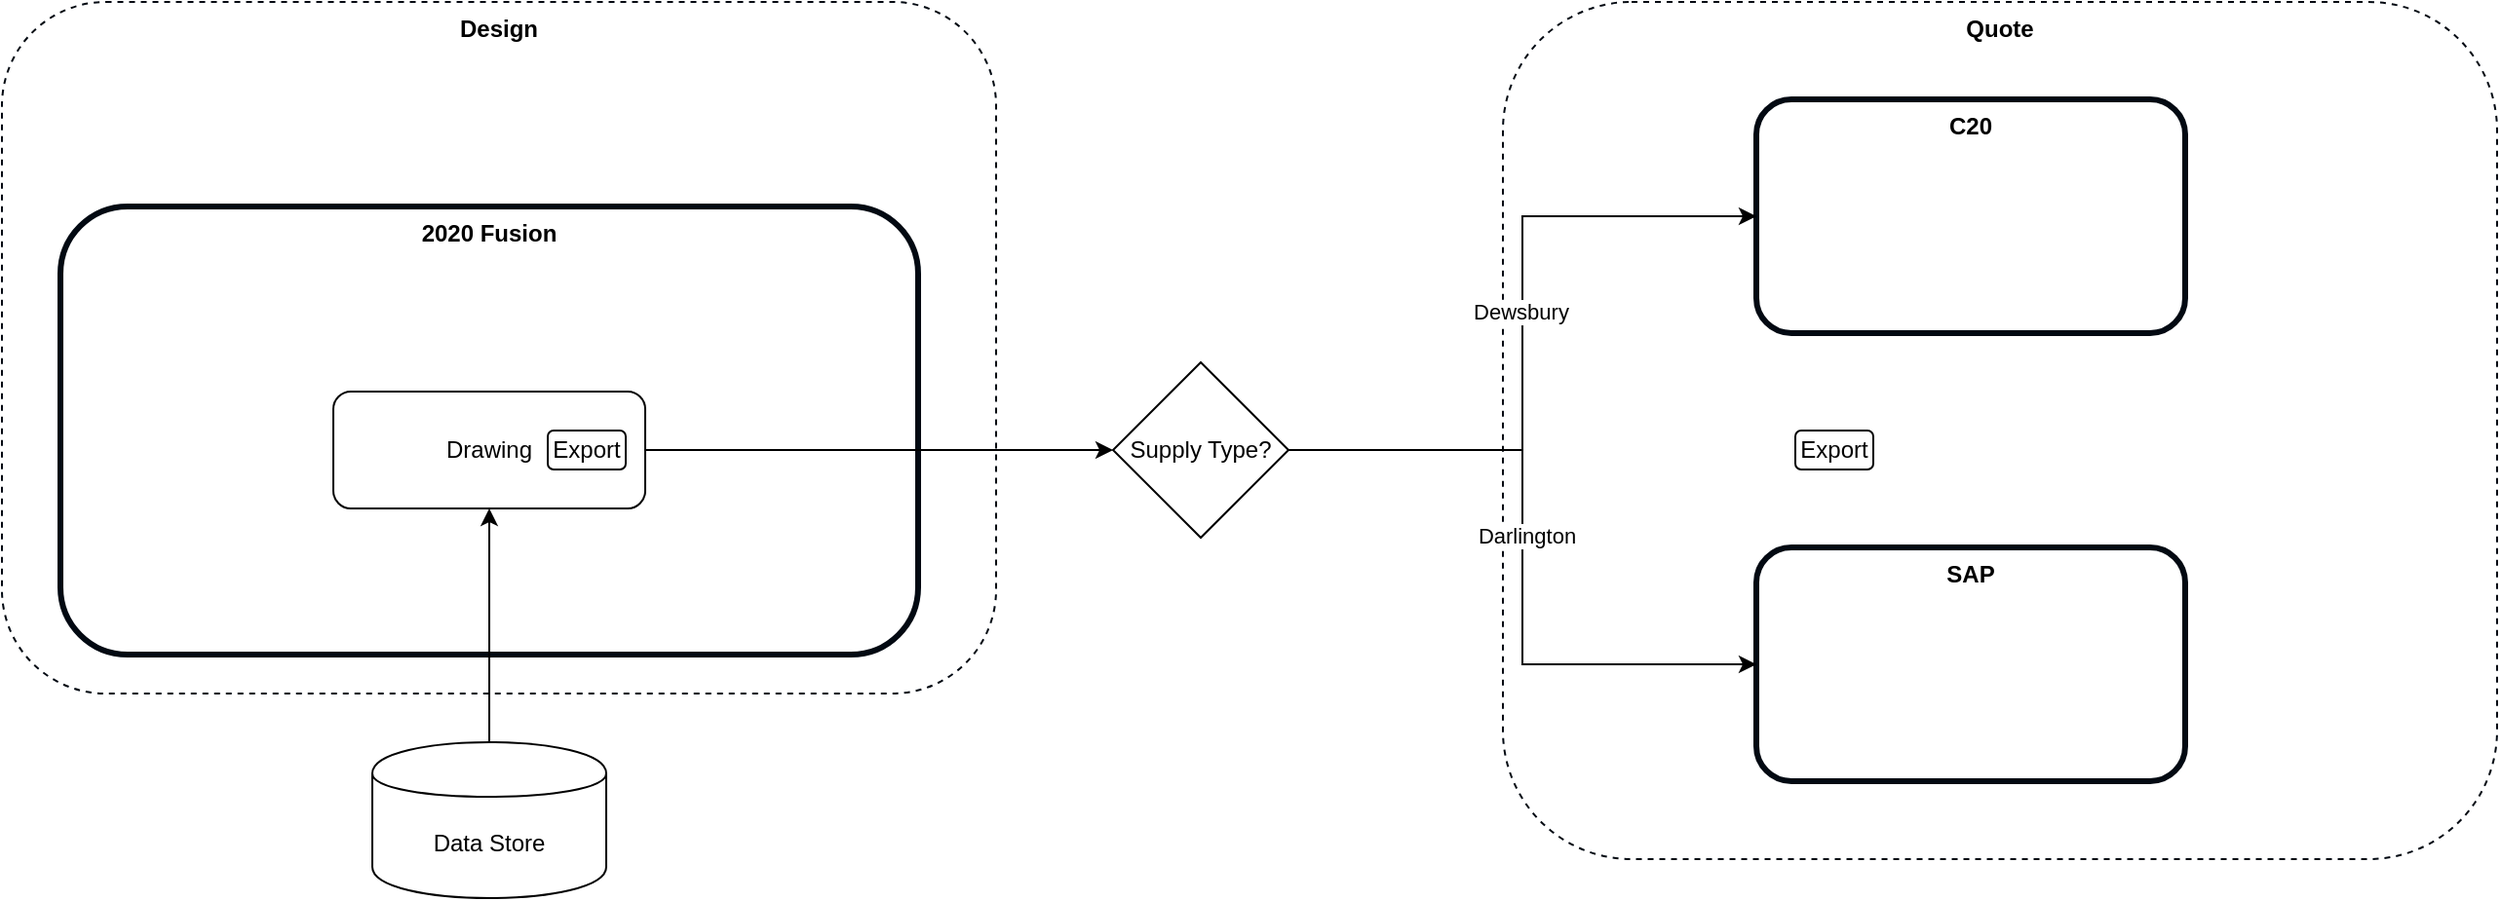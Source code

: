 <mxfile version="13.0.2" type="github" pages="2">
  <diagram id="XcN89VJ8-E59YlMSc6sj" name="Push">
    <mxGraphModel dx="1992" dy="537" grid="1" gridSize="10" guides="1" tooltips="1" connect="1" arrows="1" fold="1" page="1" pageScale="1" pageWidth="827" pageHeight="1169" math="0" shadow="0">
      <root>
        <mxCell id="0" />
        <mxCell id="1" parent="0" />
        <mxCell id="g8y76FjbUr4OuU0xO4hQ-1" value="&lt;b&gt;Design&lt;/b&gt;" style="rounded=1;whiteSpace=wrap;html=1;verticalAlign=top;strokeWidth=1;strokeColor=#020912;dashed=1;" vertex="1" parent="1">
          <mxGeometry x="-380" y="90" width="510" height="355" as="geometry" />
        </mxCell>
        <mxCell id="g8y76FjbUr4OuU0xO4hQ-2" value="&lt;b&gt;2020 Fusion&lt;/b&gt;" style="rounded=1;whiteSpace=wrap;html=1;verticalAlign=top;strokeWidth=3;strokeColor=#020912;" vertex="1" parent="1">
          <mxGeometry x="-350" y="195" width="440" height="230" as="geometry" />
        </mxCell>
        <mxCell id="g8y76FjbUr4OuU0xO4hQ-24" style="edgeStyle=orthogonalEdgeStyle;rounded=0;orthogonalLoop=1;jettySize=auto;html=1;exitX=1;exitY=0.5;exitDx=0;exitDy=0;entryX=0;entryY=0.5;entryDx=0;entryDy=0;" edge="1" parent="1" source="g8y76FjbUr4OuU0xO4hQ-7" target="g8y76FjbUr4OuU0xO4hQ-23">
          <mxGeometry relative="1" as="geometry" />
        </mxCell>
        <mxCell id="g8y76FjbUr4OuU0xO4hQ-7" value="Drawing" style="rounded=1;whiteSpace=wrap;html=1;" vertex="1" parent="1">
          <mxGeometry x="-210" y="290" width="160" height="60" as="geometry" />
        </mxCell>
        <mxCell id="g8y76FjbUr4OuU0xO4hQ-8" value="Export" style="rounded=1;whiteSpace=wrap;html=1;" vertex="1" parent="1">
          <mxGeometry x="-100" y="310" width="40" height="20" as="geometry" />
        </mxCell>
        <mxCell id="g8y76FjbUr4OuU0xO4hQ-9" value="&lt;b&gt;Quote&lt;/b&gt;" style="rounded=1;whiteSpace=wrap;html=1;verticalAlign=top;strokeWidth=1;strokeColor=#020912;dashed=1;" vertex="1" parent="1">
          <mxGeometry x="390" y="90" width="510" height="440" as="geometry" />
        </mxCell>
        <mxCell id="g8y76FjbUr4OuU0xO4hQ-16" value="Export" style="rounded=1;whiteSpace=wrap;html=1;" vertex="1" parent="1">
          <mxGeometry x="540" y="310" width="40" height="20" as="geometry" />
        </mxCell>
        <mxCell id="g8y76FjbUr4OuU0xO4hQ-17" value="&lt;b&gt;C20&lt;/b&gt;" style="rounded=1;whiteSpace=wrap;html=1;verticalAlign=top;strokeWidth=3;strokeColor=#020912;" vertex="1" parent="1">
          <mxGeometry x="520" y="140" width="220" height="120" as="geometry" />
        </mxCell>
        <mxCell id="g8y76FjbUr4OuU0xO4hQ-19" style="edgeStyle=orthogonalEdgeStyle;rounded=0;orthogonalLoop=1;jettySize=auto;html=1;" edge="1" parent="1" source="g8y76FjbUr4OuU0xO4hQ-18" target="g8y76FjbUr4OuU0xO4hQ-7">
          <mxGeometry relative="1" as="geometry" />
        </mxCell>
        <mxCell id="g8y76FjbUr4OuU0xO4hQ-18" value="Data Store" style="shape=cylinder;whiteSpace=wrap;html=1;boundedLbl=1;backgroundOutline=1;" vertex="1" parent="1">
          <mxGeometry x="-190" y="470" width="120" height="80" as="geometry" />
        </mxCell>
        <mxCell id="g8y76FjbUr4OuU0xO4hQ-21" value="&lt;b&gt;SAP&lt;/b&gt;" style="rounded=1;whiteSpace=wrap;html=1;verticalAlign=top;strokeWidth=3;strokeColor=#020912;" vertex="1" parent="1">
          <mxGeometry x="520" y="370" width="220" height="120" as="geometry" />
        </mxCell>
        <mxCell id="g8y76FjbUr4OuU0xO4hQ-25" style="edgeStyle=orthogonalEdgeStyle;rounded=0;orthogonalLoop=1;jettySize=auto;html=1;exitX=1;exitY=0.5;exitDx=0;exitDy=0;entryX=0;entryY=0.5;entryDx=0;entryDy=0;" edge="1" parent="1" source="g8y76FjbUr4OuU0xO4hQ-23" target="g8y76FjbUr4OuU0xO4hQ-17">
          <mxGeometry relative="1" as="geometry" />
        </mxCell>
        <mxCell id="g8y76FjbUr4OuU0xO4hQ-27" value="Dewsbury" style="edgeLabel;html=1;align=center;verticalAlign=middle;resizable=0;points=[];" vertex="1" connectable="0" parent="g8y76FjbUr4OuU0xO4hQ-25">
          <mxGeometry x="0.06" y="1" relative="1" as="geometry">
            <mxPoint as="offset" />
          </mxGeometry>
        </mxCell>
        <mxCell id="g8y76FjbUr4OuU0xO4hQ-26" style="edgeStyle=orthogonalEdgeStyle;rounded=0;orthogonalLoop=1;jettySize=auto;html=1;exitX=1;exitY=0.5;exitDx=0;exitDy=0;entryX=0;entryY=0.5;entryDx=0;entryDy=0;" edge="1" parent="1" source="g8y76FjbUr4OuU0xO4hQ-23" target="g8y76FjbUr4OuU0xO4hQ-21">
          <mxGeometry relative="1" as="geometry" />
        </mxCell>
        <mxCell id="g8y76FjbUr4OuU0xO4hQ-28" value="Darlington" style="edgeLabel;html=1;align=center;verticalAlign=middle;resizable=0;points=[];" vertex="1" connectable="0" parent="g8y76FjbUr4OuU0xO4hQ-26">
          <mxGeometry x="-0.314" y="-44" relative="1" as="geometry">
            <mxPoint x="46" y="44" as="offset" />
          </mxGeometry>
        </mxCell>
        <mxCell id="g8y76FjbUr4OuU0xO4hQ-23" value="Supply Type?" style="rhombus;whiteSpace=wrap;html=1;" vertex="1" parent="1">
          <mxGeometry x="190" y="275" width="90" height="90" as="geometry" />
        </mxCell>
      </root>
    </mxGraphModel>
  </diagram>
  <diagram name="Pull" id="wabOlndau94j7LAGCzaj">
    <mxGraphModel dx="1992" dy="537" grid="1" gridSize="10" guides="1" tooltips="1" connect="1" arrows="1" fold="1" page="1" pageScale="1" pageWidth="827" pageHeight="1169" math="0" shadow="0">
      <root>
        <mxCell id="B7QhQswIt5ThPR8r57iL-0" />
        <mxCell id="B7QhQswIt5ThPR8r57iL-1" parent="B7QhQswIt5ThPR8r57iL-0" />
        <mxCell id="B7QhQswIt5ThPR8r57iL-2" value="&lt;b&gt;Design&lt;/b&gt;" style="rounded=1;whiteSpace=wrap;html=1;verticalAlign=top;strokeWidth=1;strokeColor=#020912;dashed=1;" vertex="1" parent="B7QhQswIt5ThPR8r57iL-1">
          <mxGeometry x="-380" y="90" width="510" height="355" as="geometry" />
        </mxCell>
        <mxCell id="B7QhQswIt5ThPR8r57iL-3" value="&lt;b&gt;2020 Fusion&lt;/b&gt;" style="rounded=1;whiteSpace=wrap;html=1;verticalAlign=top;strokeWidth=3;strokeColor=#020912;" vertex="1" parent="B7QhQswIt5ThPR8r57iL-1">
          <mxGeometry x="-350" y="195" width="440" height="230" as="geometry" />
        </mxCell>
        <mxCell id="B7QhQswIt5ThPR8r57iL-4" style="edgeStyle=orthogonalEdgeStyle;rounded=0;orthogonalLoop=1;jettySize=auto;html=1;exitX=1;exitY=0.5;exitDx=0;exitDy=0;" edge="1" parent="B7QhQswIt5ThPR8r57iL-1" source="B7QhQswIt5ThPR8r57iL-5">
          <mxGeometry relative="1" as="geometry">
            <mxPoint x="180" y="320" as="targetPoint" />
          </mxGeometry>
        </mxCell>
        <mxCell id="B7QhQswIt5ThPR8r57iL-5" value="Drawing" style="rounded=1;whiteSpace=wrap;html=1;" vertex="1" parent="B7QhQswIt5ThPR8r57iL-1">
          <mxGeometry x="-210" y="290" width="160" height="60" as="geometry" />
        </mxCell>
        <mxCell id="B7QhQswIt5ThPR8r57iL-6" value="Export" style="rounded=1;whiteSpace=wrap;html=1;" vertex="1" parent="B7QhQswIt5ThPR8r57iL-1">
          <mxGeometry x="-100" y="310" width="40" height="20" as="geometry" />
        </mxCell>
        <mxCell id="B7QhQswIt5ThPR8r57iL-7" value="&lt;b&gt;Quote&lt;/b&gt;" style="rounded=1;whiteSpace=wrap;html=1;verticalAlign=top;strokeWidth=1;strokeColor=#020912;dashed=1;" vertex="1" parent="B7QhQswIt5ThPR8r57iL-1">
          <mxGeometry x="390" y="90" width="510" height="440" as="geometry" />
        </mxCell>
        <mxCell id="B7QhQswIt5ThPR8r57iL-18" style="edgeStyle=orthogonalEdgeStyle;rounded=0;orthogonalLoop=1;jettySize=auto;html=1;exitX=0;exitY=0.5;exitDx=0;exitDy=0;entryX=1;entryY=0.5;entryDx=0;entryDy=0;startArrow=classic;startFill=1;" edge="1" parent="B7QhQswIt5ThPR8r57iL-1" source="B7QhQswIt5ThPR8r57iL-9" target="B7QhQswIt5ThPR8r57iL-11">
          <mxGeometry relative="1" as="geometry" />
        </mxCell>
        <mxCell id="B7QhQswIt5ThPR8r57iL-9" value="&lt;b&gt;C20&lt;/b&gt;" style="rounded=1;whiteSpace=wrap;html=1;verticalAlign=top;strokeWidth=3;strokeColor=#020912;" vertex="1" parent="B7QhQswIt5ThPR8r57iL-1">
          <mxGeometry x="520" y="140" width="220" height="120" as="geometry" />
        </mxCell>
        <mxCell id="B7QhQswIt5ThPR8r57iL-11" value="Data Store" style="shape=cylinder;whiteSpace=wrap;html=1;boundedLbl=1;backgroundOutline=1;" vertex="1" parent="B7QhQswIt5ThPR8r57iL-1">
          <mxGeometry x="180" y="280" width="120" height="80" as="geometry" />
        </mxCell>
        <mxCell id="B7QhQswIt5ThPR8r57iL-19" style="edgeStyle=orthogonalEdgeStyle;rounded=0;orthogonalLoop=1;jettySize=auto;html=1;exitX=0;exitY=0.5;exitDx=0;exitDy=0;startArrow=classic;startFill=1;" edge="1" parent="B7QhQswIt5ThPR8r57iL-1" source="B7QhQswIt5ThPR8r57iL-12">
          <mxGeometry relative="1" as="geometry">
            <mxPoint x="300" y="320" as="targetPoint" />
            <Array as="points">
              <mxPoint x="410" y="430" />
              <mxPoint x="410" y="320" />
            </Array>
          </mxGeometry>
        </mxCell>
        <mxCell id="B7QhQswIt5ThPR8r57iL-12" value="&lt;b&gt;SAP&lt;/b&gt;" style="rounded=1;whiteSpace=wrap;html=1;verticalAlign=top;strokeWidth=3;strokeColor=#020912;" vertex="1" parent="B7QhQswIt5ThPR8r57iL-1">
          <mxGeometry x="520" y="370" width="220" height="120" as="geometry" />
        </mxCell>
        <mxCell id="B7QhQswIt5ThPR8r57iL-8" value="Import" style="rounded=1;whiteSpace=wrap;html=1;" vertex="1" parent="B7QhQswIt5ThPR8r57iL-1">
          <mxGeometry x="540" y="420" width="40" height="20" as="geometry" />
        </mxCell>
        <mxCell id="B7QhQswIt5ThPR8r57iL-20" value="Import" style="rounded=1;whiteSpace=wrap;html=1;" vertex="1" parent="B7QhQswIt5ThPR8r57iL-1">
          <mxGeometry x="540" y="190" width="40" height="20" as="geometry" />
        </mxCell>
      </root>
    </mxGraphModel>
  </diagram>
</mxfile>
